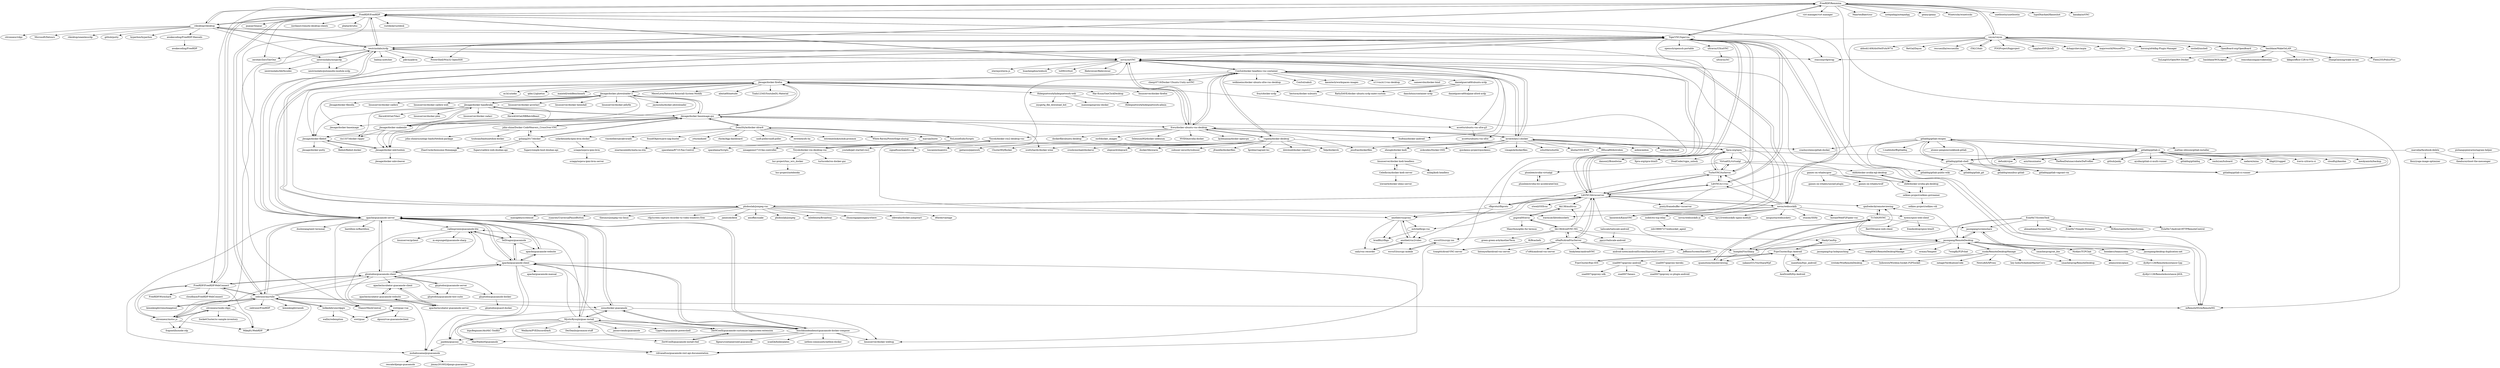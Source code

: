 digraph G {
"FreeRDP/Remmina" -> "FreeRDP/FreeRDP"
"FreeRDP/Remmina" -> "rdesktop/rdesktop"
"FreeRDP/Remmina" -> "TigerVNC/tigervnc"
"FreeRDP/Remmina" -> "neutrinolabs/xrdp"
"FreeRDP/Remmina" -> "FreeRDP/FreeRDP-WebConnect"
"FreeRDP/Remmina" -> "virt-manager/virt-manager" ["e"=1]
"FreeRDP/Remmina" -> "mRemoteNG/mRemoteNG" ["e"=1]
"FreeRDP/Remmina" -> "MaartenBaert/ssr" ["e"=1]
"FreeRDP/Remmina" -> "notepadqq/notepadqq" ["e"=1]
"FreeRDP/Remmina" -> "geany/geany" ["e"=1]
"FreeRDP/Remmina" -> "Winetricks/winetricks" ["e"=1]
"FreeRDP/Remmina" -> "veyon/veyon"
"FreeRDP/Remmina" -> "unetbootin/unetbootin" ["e"=1]
"FreeRDP/Remmina" -> "lupoDharkael/flameshot" ["e"=1]
"FreeRDP/Remmina" -> "kanaka/noVNC" ["e"=1]
"dydtjr1128/RemoteAssistance-Cpp" -> "dydtjr1128/RemoteAssistance-JAVA"
"vadimpronin/guacamole-lite" -> "linuxserver/gclient"
"vadimpronin/guacamole-lite" -> "wwt/guac-vue"
"vadimpronin/guacamole-lite" -> "TelDragon/guacamole"
"vadimpronin/guacamole-lite" -> "m-expunged/guacamole-sharp"
"Hideipnetwork/hideipnetwork-web" -> "manooog/jsproxy-docker"
"Hideipnetwork/hideipnetwork-web" -> "Hideipnetwork/hideipnetwork-admin"
"Hideipnetwork/hideipnetwork-web" -> "zxyge/tg_file_download_bot" ["e"=1]
"FreeRDP/FreeRDP" -> "neutrinolabs/xrdp"
"FreeRDP/FreeRDP" -> "FreeRDP/Remmina"
"FreeRDP/FreeRDP" -> "stascorp/rdpwrap" ["e"=1]
"FreeRDP/FreeRDP" -> "rustdesk/rustdesk" ["e"=1]
"FreeRDP/FreeRDP" -> "TigerVNC/tigervnc"
"FreeRDP/FreeRDP" -> "mRemoteNG/mRemoteNG" ["e"=1]
"FreeRDP/FreeRDP" -> "rdesktop/rdesktop"
"FreeRDP/FreeRDP" -> "novnc/noVNC"
"FreeRDP/FreeRDP" -> "FreeRDP/FreeRDP-WebConnect"
"FreeRDP/FreeRDP" -> "quasar/Quasar" ["e"=1]
"FreeRDP/FreeRDP" -> "cedrozor/myrtille"
"FreeRDP/FreeRDP" -> "zerotier/ZeroTierOne" ["e"=1]
"FreeRDP/FreeRDP" -> "apache/guacamole-server"
"FreeRDP/FreeRDP" -> "iiordanov/remote-desktop-clients" ["e"=1]
"FreeRDP/FreeRDP" -> "pbatard/rufus" ["e"=1]
"apache/guacamole-server" -> "apache/guacamole-client"
"apache/guacamole-server" -> "apache/guacamole-website"
"apache/guacamole-server" -> "TelDragon/guacamole"
"apache/guacamole-server" -> "MysticRyuujin/guac-install"
"apache/guacamole-server" -> "glyptodon/guacamole-client"
"apache/guacamole-server" -> "cedrozor/myrtille"
"apache/guacamole-server" -> "oznu/docker-guacamole"
"apache/guacamole-server" -> "boschkundendienst/guacamole-docker-compose"
"apache/guacamole-server" -> "novnc/noVNC"
"apache/guacamole-server" -> "neutrinolabs/xrdp"
"apache/guacamole-server" -> "vadimpronin/guacamole-lite"
"apache/guacamole-server" -> "mohabusama/pyguacamole"
"apache/guacamole-server" -> "dushixiang/next-terminal" ["e"=1]
"apache/guacamole-server" -> "Ylianst/MeshCentral" ["e"=1]
"apache/guacamole-server" -> "bastillion-io/Bastillion" ["e"=1]
"apache/incubator-guacamole-website" -> "apache/incubator-guacamole-client"
"apache/incubator-guacamole-website" -> "apache/incubator-guacamole-server"
"cedrozor/myrtille" -> "FreeRDP/FreeRDP-WebConnect"
"cedrozor/myrtille" -> "citronneur/mstsc.js"
"cedrozor/myrtille" -> "apache/guacamole-server"
"cedrozor/myrtille" -> "kimmknight/remoteapptool" ["e"=1]
"cedrozor/myrtille" -> "bolkedebruin/rdpgw"
"cedrozor/myrtille" -> "apache/guacamole-client"
"cedrozor/myrtille" -> "glyptodon/guacamole-client"
"cedrozor/myrtille" -> "cedrozor/FreeRDP"
"cedrozor/myrtille" -> "citronneur/node-rdpjs"
"cedrozor/myrtille" -> "FreeRDP/FreeRDP"
"cedrozor/myrtille" -> "kimmknight/raweb" ["e"=1]
"cedrozor/myrtille" -> "Ylianst/MeshCentral" ["e"=1]
"cedrozor/myrtille" -> "Mikej81/WebRDP"
"cedrozor/myrtille" -> "oznu/docker-guacamole"
"cedrozor/myrtille" -> "mRemoteNG/mRemoteNG" ["e"=1]
"citronneur/mstsc.js" -> "citronneur/node-rdpjs"
"citronneur/mstsc.js" -> "cedrozor/myrtille"
"citronneur/mstsc.js" -> "Mikej81/WebRDP"
"citronneur/mstsc.js" -> "frapontillo/node-rdp"
"citronneur/mstsc.js" -> "FreeRDP/FreeRDP-WebConnect"
"jlesage/docker-jdownloader-2" -> "jlesage/docker-filebot"
"jlesage/docker-jdownloader-2" -> "jaymoulin/docker-jdownloader"
"jlesage/docker-jdownloader-2" -> "jlesage/docker-handbrake"
"jlesage/docker-jdownloader-2" -> "jlesage/docker-baseimage-gui"
"jlesage/docker-jdownloader-2" -> "jlesage/docker-mkvtoolnix"
"jlesage/docker-jdownloader-2" -> "jlesage/docker-filezilla"
"jlesage/docker-jdownloader-2" -> "jlesage/docker-firefox"
"jlesage/docker-jdownloader-2" -> "linuxserver/docker-calibre" ["e"=1]
"jlesage/docker-jdownloader-2" -> "linuxserver/docker-calibre-web" ["e"=1]
"jlesage/docker-jdownloader-2" -> "jlesage/docker-makemkv"
"jlesage/docker-jdownloader-2" -> "linuxserver/docker-prowlarr" ["e"=1]
"jlesage/docker-jdownloader-2" -> "linuxserver/docker-heimdall" ["e"=1]
"jlesage/docker-jdownloader-2" -> "linuxserver/docker-jellyfin" ["e"=1]
"gitlabhq/gitlab-ci" -> "gitlabhq/gitlab-ci-runner"
"gitlabhq/gitlab-ci" -> "gitlabhq/gitlab-shell"
"gitlabhq/gitlab-ci" -> "gitlabhq/gitlabhq" ["e"=1]
"gitlabhq/gitlab-ci" -> "gitlabhq/gitlab-recipes"
"gitlabhq/gitlab-ci" -> "rauhryan/huboard" ["e"=1]
"gitlabhq/gitlab-ci" -> "nadarei/mina" ["e"=1]
"gitlabhq/gitlab-ci" -> "libgit2/rugged" ["e"=1]
"gitlabhq/gitlab-ci" -> "travis-ci/travis-ci" ["e"=1]
"gitlabhq/gitlab-ci" -> "cloudfuji/kandan" ["e"=1]
"gitlabhq/gitlab-ci" -> "meskyanichi/backup" ["e"=1]
"gitlabhq/gitlab-ci" -> "defunkt/cijoe" ["e"=1]
"gitlabhq/gitlab-ci" -> "aziz/tmuxinator" ["e"=1]
"gitlabhq/gitlab-ci" -> "github/janky" ["e"=1]
"gitlabhq/gitlab-ci" -> "gitlabhq/gitlab-vagrant-vm"
"gitlabhq/gitlab-ci" -> "ayufan/gitlab-ci-multi-runner"
"ConSol/docker-headless-vnc-container" -> "fcwu/docker-ubuntu-vnc-desktop"
"ConSol/docker-headless-vnc-container" -> "novnc/noVNC"
"ConSol/docker-headless-vnc-container" -> "rogaha/docker-desktop"
"ConSol/docker-headless-vnc-container" -> "mviereck/x11docker"
"ConSol/docker-headless-vnc-container" -> "chenjr0719/Docker-Ubuntu-Unity-noVNC"
"ConSol/docker-headless-vnc-container" -> "accetto/ubuntu-vnc-xfce-g3"
"ConSol/docker-headless-vnc-container" -> "accetto/ubuntu-vnc-xfce"
"ConSol/docker-headless-vnc-container" -> "danielguerra69/ubuntu-xrdp"
"ConSol/docker-headless-vnc-container" -> "jlesage/docker-firefox"
"ConSol/docker-headless-vnc-container" -> "welkineins/docker-ubuntu-xfce-vnc-desktop"
"ConSol/docker-headless-vnc-container" -> "ConSol/sakuli"
"ConSol/docker-headless-vnc-container" -> "kasmtech/workspaces-images" ["e"=1]
"ConSol/docker-headless-vnc-container" -> "x11vnc/x11vnc-desktop"
"ConSol/docker-headless-vnc-container" -> "sameersbn/docker-bind" ["e"=1]
"ConSol/docker-headless-vnc-container" -> "amitbet/vncproxy"
"Xpra-org/xpra" -> "Xpra-org/xpra-html5"
"Xpra-org/xpra" -> "VirtualGL/virtualgl"
"Xpra-org/xpra" -> "TurboVNC/turbovnc"
"Xpra-org/xpra" -> "mviereck/x11docker"
"Xpra-org/xpra" -> "TheRealDalunacrobate/DaProfiler"
"Xpra-org/xpra" -> "kasmtech/KasmVNC" ["e"=1]
"Xpra-org/xpra" -> "DualCoder/vgpu_unlock" ["e"=1]
"Xpra-org/xpra" -> "danoon2/Boxedwine" ["e"=1]
"EslaMx7/ScreenTask" -> "ahmadomar/ScreenTask"
"EslaMx7/ScreenTask" -> "EslaMx7/Simple-Streamer"
"EslaMx7/ScreenTask" -> "jasonpang/screenshare"
"EslaMx7/ScreenTask" -> "MrKonstantinSh/OpenScreen"
"EslaMx7/ScreenTask" -> "jasonpang/RemoteDesktop"
"EslaMx7/ScreenTask" -> "quamotion/remoteviewing"
"EslaMx7/ScreenTask" -> "EslaMx7/Android-HTTPRemoteControl"
"mviereck/x11docker" -> "fcwu/docker-ubuntu-vnc-desktop"
"mviereck/x11docker" -> "jessfraz/dockerfiles" ["e"=1]
"mviereck/x11docker" -> "novnc/noVNC"
"mviereck/x11docker" -> "ConSol/docker-headless-vnc-container"
"mviereck/x11docker" -> "Xpra-org/xpra"
"mviereck/x11docker" -> "kholia/OSX-KVM" ["e"=1]
"mviereck/x11docker" -> "89luca89/distrobox" ["e"=1]
"mviereck/x11docker" -> "scottyhardy/docker-wine" ["e"=1]
"mviereck/x11docker" -> "anbox/anbox" ["e"=1]
"mviereck/x11docker" -> "netblue30/firejail" ["e"=1]
"mviereck/x11docker" -> "ehough/docker-kodi"
"mviereck/x11docker" -> "sickcodes/Docker-OSX" ["e"=1]
"mviereck/x11docker" -> "quickemu-project/quickemu" ["e"=1]
"mviereck/x11docker" -> "vimagick/dockerfiles" ["e"=1]
"mviereck/x11docker" -> "sshuttle/sshuttle" ["e"=1]
"veyon/veyon" -> "iTALC/italc"
"veyon/veyon" -> "FOGProject/fogproject" ["e"=1]
"veyon/veyon" -> "Ylianst/MeshCentral" ["e"=1]
"veyon/veyon" -> "LapplandSP/QtAdb" ["e"=1]
"veyon/veyon" -> "dchapyshev/aspia" ["e"=1]
"veyon/veyon" -> "majorworld/MousePlus" ["e"=1]
"veyon/veyon" -> "horsicq/x64dbg-Plugin-Manager" ["e"=1]
"veyon/veyon" -> "nxshell/nxshell" ["e"=1]
"veyon/veyon" -> "OpenBoard-org/OpenBoard" ["e"=1]
"veyon/veyon" -> "LibVNC/libvncserver"
"veyon/veyon" -> "basildane/WakeOnLAN"
"veyon/veyon" -> "abbodi1406/dotNetFx4xW7A" ["e"=1]
"veyon/veyon" -> "RetGal/Dayon"
"veyon/veyon" -> "rescuezilla/rescuezilla" ["e"=1]
"veyon/veyon" -> "FreeRDP/Remmina"
"neutrinolabs/xrdp" -> "neutrinolabs/xorgxrdp"
"neutrinolabs/xrdp" -> "FreeRDP/FreeRDP"
"neutrinolabs/xrdp" -> "TigerVNC/tigervnc"
"neutrinolabs/xrdp" -> "rdesktop/rdesktop"
"neutrinolabs/xrdp" -> "mRemoteNG/mRemoteNG" ["e"=1]
"neutrinolabs/xrdp" -> "stascorp/rdpwrap" ["e"=1]
"neutrinolabs/xrdp" -> "FreeRDP/Remmina"
"neutrinolabs/xrdp" -> "novnc/noVNC"
"neutrinolabs/xrdp" -> "apache/guacamole-server"
"neutrinolabs/xrdp" -> "kimmknight/remoteapptool" ["e"=1]
"neutrinolabs/xrdp" -> "PowerShell/Win32-OpenSSH" ["e"=1]
"neutrinolabs/xrdp" -> "zerotier/ZeroTierOne" ["e"=1]
"neutrinolabs/xrdp" -> "neutrinolabs/pulseaudio-module-xrdp"
"neutrinolabs/xrdp" -> "pikvm/pikvm" ["e"=1]
"neutrinolabs/xrdp" -> "balena-io/etcher" ["e"=1]
"basildane/WakeOnLAN" -> "basildane/WOLAgent"
"basildane/WakeOnLAN" -> "remcohaszing/pywakeonlan"
"basildane/WakeOnLAN" -> "kkkgo/office-C2R-to-VOL" ["e"=1]
"basildane/WakeOnLAN" -> "ZhangGaoxing/wake-on-lan"
"basildane/WakeOnLAN" -> "veyon/veyon"
"basildane/WakeOnLAN" -> "Fleex255/PolicyPlus" ["e"=1]
"basildane/WakeOnLAN" -> "SuLingGG/OpenWrt-Docker" ["e"=1]
"basildane/WakeOnLAN" -> "stascorp/rdpwrap" ["e"=1]
"gujjwal00/avnc" -> "bk138/multivnc"
"gujjwal00/avnc" -> "bk138/droidVNC-NG"
"gujjwal00/avnc" -> "Maxython/glibc-for-termux"
"gitlabhq/gitlab-recipes" -> "gitlabhq/gitlab-shell"
"gitlabhq/gitlab-recipes" -> "mattias-ohlsson/gitlab-installer"
"gitlabhq/gitlab-recipes" -> "gitlabhq/gitlab-ci"
"gitlabhq/gitlab-recipes" -> "gitlabhq/gitlab-vagrant-vm"
"gitlabhq/gitlab-recipes" -> "gitlabhq/gitlab-public-wiki"
"gitlabhq/gitlab-recipes" -> "gitlabhq/gitlab-ci-runner"
"gitlabhq/gitlab-recipes" -> "crashsystems/gitlab-docker"
"gitlabhq/gitlab-recipes" -> "t-zuehlsdorff/gitlabhq"
"gitlabhq/gitlab-recipes" -> "gitlabhq/gitlab_git"
"gitlabhq/gitlab-recipes" -> "atomic-penguin/cookbook-gitlab"
"gshang2017/docker" -> "fugary/calibre-web-douban-api" ["e"=1]
"gshang2017/docker" -> "jlesage/docker-baseimage-gui"
"gshang2017/docker" -> "john-shine/Docker-CodeWeavers_CrossOver-VNC"
"gshang2017/docker" -> "fugary/simple-boot-douban-api" ["e"=1]
"gshang2017/docker" -> "ZhaoUncle/Awesome-Homepage" ["e"=1]
"phoboslab/jsmpeg-vnc" -> "phoboslab/jsmpeg" ["e"=1]
"phoboslab/jsmpeg-vnc" -> "LibVNC/libvncserver"
"phoboslab/jsmpeg-vnc" -> "TigerVNC/tigervnc"
"phoboslab/jsmpeg-vnc" -> "mbebenita/Broadway" ["e"=1]
"phoboslab/jsmpeg-vnc" -> "novnc/noVNC"
"phoboslab/jsmpeg-vnc" -> "chunying/gaminganywhere" ["e"=1]
"phoboslab/jsmpeg-vnc" -> "odewahn/docker-jumpstart" ["e"=1]
"phoboslab/jsmpeg-vnc" -> "dthree/vantage" ["e"=1]
"phoboslab/jsmpeg-vnc" -> "maxogden/screencat" ["e"=1]
"phoboslab/jsmpeg-vnc" -> "ryanries/UniversalPauseButton" ["e"=1]
"phoboslab/jsmpeg-vnc" -> "warmcat/libwebsockets" ["e"=1]
"phoboslab/jsmpeg-vnc" -> "thesauri/jsmpeg-vnc-linux"
"phoboslab/jsmpeg-vnc" -> "rdp/screen-capture-recorder-to-video-windows-free" ["e"=1]
"phoboslab/jsmpeg-vnc" -> "jamesob/desk" ["e"=1]
"phoboslab/jsmpeg-vnc" -> "amoffat/snake" ["e"=1]
"FrpcCluster/frpc-IOS" -> "FrpcCluster/frpc-Android"
"glyptodon/guacamole-client" -> "glyptodon/guacamole-server"
"glyptodon/guacamole-client" -> "glyptodon/guacamole-test-suite"
"glyptodon/guacamole-client" -> "apache/guacamole-client"
"glyptodon/guacamole-client" -> "apache/guacamole-server"
"glyptodon/guacamole-client" -> "vadimpronin/guacamole-lite"
"glyptodon/guacamole-client" -> "mohabusama/pyguacamole"
"glyptodon/guacamole-client" -> "glyptodon/guacamole-docker"
"glyptodon/guacamole-client" -> "apache/incubator-guacamole-client"
"glyptodon/guacamole-client" -> "FreeRDP/FreeRDP-WebConnect"
"glyptodon/guacamole-client" -> "citronneur/mstsc.js"
"MysticRyuujin/guac-install" -> "Zer0CoolX/guacamole-install-rhel"
"MysticRyuujin/guac-install" -> "oznu/docker-guacamole"
"MysticRyuujin/guac-install" -> "boschkundendienst/guacamole-docker-compose"
"MysticRyuujin/guac-install" -> "apache/guacamole-server"
"MysticRyuujin/guac-install" -> "jasonvriends/guacamole"
"MysticRyuujin/guac-install" -> "Zer0CoolX/guacamole-customize-loginscreen-extension"
"MysticRyuujin/guac-install" -> "apache/guacamole-client"
"MysticRyuujin/guac-install" -> "UpperM/guacamole-powershell"
"MysticRyuujin/guac-install" -> "paidem/guacozy"
"MysticRyuujin/guac-install" -> "htpcBeginner/AtoMiC-ToolKit" ["e"=1]
"MysticRyuujin/guac-install" -> "MaxWaldorf/guacamole"
"MysticRyuujin/guac-install" -> "ridvanaltun/guacamole-rest-api-documentation"
"MysticRyuujin/guac-install" -> "vadimpronin/guacamole-lite"
"MysticRyuujin/guac-install" -> "Weilbyte/PVEDiscordDark" ["e"=1]
"MysticRyuujin/guac-install" -> "DerDanilo/proxmox-stuff" ["e"=1]
"xunki/RemoteDesktopManage" -> "wwlsky/WinRemoteDesktop"
"xunki/RemoteDesktopManage" -> "bobowire/Wireboy.Socket.P2PSocket" ["e"=1]
"xunki/RemoteDesktopManage" -> "jasonpang/RemoteDesktop"
"xunki/RemoteDesktopManage" -> "eatage/VerificationCode" ["e"=1]
"xunki/RemoteDesktopManage" -> "NewLifeX/XProxy" ["e"=1]
"xunki/RemoteDesktopManage" -> "hey-hoho/ScheduleMasterCore" ["e"=1]
"rdesktop/rdesktop" -> "FreeRDP/Remmina"
"rdesktop/rdesktop" -> "FreeRDP/FreeRDP"
"rdesktop/rdesktop" -> "neutrinolabs/xrdp"
"rdesktop/rdesktop" -> "citronneur/rdpy" ["e"=1]
"rdesktop/rdesktop" -> "TigerVNC/tigervnc"
"rdesktop/rdesktop" -> "neutrinolabs/xorgxrdp"
"rdesktop/rdesktop" -> "LibVNC/libvncserver"
"rdesktop/rdesktop" -> "Microsoft/Detours" ["e"=1]
"rdesktop/rdesktop" -> "rdesktop/seamlessrdp"
"rdesktop/rdesktop" -> "github/putty" ["e"=1]
"rdesktop/rdesktop" -> "hyperbox/hyperbox" ["e"=1]
"rdesktop/rdesktop" -> "awakecoding/FreeRDP-Manuals"
"paidem/guacozy" -> "mohabusama/pyguacamole"
"paidem/guacozy" -> "ridvanaltun/guacamole-rest-api-documentation"
"wwt/guac" -> "wwt/guac-vue"
"wwt/guac-vue" -> "wwt/guac"
"wwt/guac-vue" -> "dgunzi/vue-guacamoleclient"
"fcwu/docker-ubuntu-vnc-desktop" -> "ConSol/docker-headless-vnc-container"
"fcwu/docker-ubuntu-vnc-desktop" -> "novnc/noVNC"
"fcwu/docker-ubuntu-vnc-desktop" -> "mviereck/x11docker"
"fcwu/docker-ubuntu-vnc-desktop" -> "rogaha/docker-desktop"
"fcwu/docker-ubuntu-vnc-desktop" -> "budtmo/docker-android" ["e"=1]
"fcwu/docker-ubuntu-vnc-desktop" -> "jlesage/docker-firefox"
"fcwu/docker-ubuntu-vnc-desktop" -> "jlesage/docker-baseimage-gui"
"fcwu/docker-ubuntu-vnc-desktop" -> "jessfraz/dockerfiles" ["e"=1]
"fcwu/docker-ubuntu-vnc-desktop" -> "dockerfile/ubuntu-desktop"
"fcwu/docker-ubuntu-vnc-desktop" -> "kasmtech/KasmVNC" ["e"=1]
"fcwu/docker-ubuntu-vnc-desktop" -> "Tiryoh/docker-ros2-desktop-vnc"
"fcwu/docker-ubuntu-vnc-desktop" -> "osrf/docker_images" ["e"=1]
"fcwu/docker-ubuntu-vnc-desktop" -> "SeleniumHQ/docker-selenium" ["e"=1]
"fcwu/docker-ubuntu-vnc-desktop" -> "NVIDIA/nvidia-docker" ["e"=1]
"fcwu/docker-ubuntu-vnc-desktop" -> "kylemanna/docker-openvpn" ["e"=1]
"LibVNC/libvncserver" -> "oNaiPs/droidVncServer"
"LibVNC/libvncserver" -> "rfbproto/rfbproto"
"LibVNC/libvncserver" -> "LibVNC/x11vnc"
"LibVNC/libvncserver" -> "TigerVNC/tigervnc"
"LibVNC/libvncserver" -> "TurboVNC/turbovnc"
"LibVNC/libvncserver" -> "bk138/multivnc"
"LibVNC/libvncserver" -> "mitchellh/go-vnc"
"LibVNC/libvncserver" -> "phoboslab/jsmpeg-vnc"
"LibVNC/libvncserver" -> "stweil/OSXvnc"
"LibVNC/libvncserver" -> "ponty/framebuffer-vncserver"
"LibVNC/libvncserver" -> "novnc/noVNC"
"LibVNC/libvncserver" -> "humphd/VncSharp"
"LibVNC/libvncserver" -> "amitbet/vncproxy"
"LibVNC/libvncserver" -> "novnc/websockify"
"LibVNC/libvncserver" -> "qmfrederik/remoteviewing"
"TigerVNC/tigervnc" -> "novnc/noVNC"
"TigerVNC/tigervnc" -> "neutrinolabs/xrdp"
"TigerVNC/tigervnc" -> "LibVNC/libvncserver"
"TigerVNC/tigervnc" -> "TurboVNC/turbovnc"
"TigerVNC/tigervnc" -> "LibVNC/x11vnc"
"TigerVNC/tigervnc" -> "FreeRDP/FreeRDP"
"TigerVNC/tigervnc" -> "ultravnc/UltraVNC"
"TigerVNC/tigervnc" -> "FreeRDP/Remmina"
"TigerVNC/tigervnc" -> "phoboslab/jsmpeg-vnc"
"TigerVNC/tigervnc" -> "apache/guacamole-server"
"TigerVNC/tigervnc" -> "novnc/websockify"
"TigerVNC/tigervnc" -> "mRemoteNG/mRemoteNG" ["e"=1]
"TigerVNC/tigervnc" -> "PowerShell/Win32-OpenSSH" ["e"=1]
"TigerVNC/tigervnc" -> "openssh/openssh-portable" ["e"=1]
"TigerVNC/tigervnc" -> "rfbproto/rfbproto"
"novnc/noVNC" -> "novnc/websockify"
"novnc/noVNC" -> "TigerVNC/tigervnc"
"novnc/noVNC" -> "fcwu/docker-ubuntu-vnc-desktop"
"novnc/noVNC" -> "ConSol/docker-headless-vnc-container"
"novnc/noVNC" -> "xtermjs/xterm.js" ["e"=1]
"novnc/noVNC" -> "huashengdun/webssh" ["e"=1]
"novnc/noVNC" -> "LibVNC/libvncserver"
"novnc/noVNC" -> "mviereck/x11docker"
"novnc/noVNC" -> "FreeRDP/FreeRDP"
"novnc/noVNC" -> "tsl0922/ttyd" ["e"=1]
"novnc/noVNC" -> "filebrowser/filebrowser" ["e"=1]
"novnc/noVNC" -> "budtmo/docker-android" ["e"=1]
"novnc/noVNC" -> "kasmtech/KasmVNC" ["e"=1]
"novnc/noVNC" -> "apache/guacamole-server"
"novnc/noVNC" -> "neutrinolabs/xrdp"
"oNaiPs/droidVncServer" -> "LibVNC/libvncserver"
"oNaiPs/droidVncServer" -> "bk138/droidVNC-NG"
"oNaiPs/droidVncServer" -> "lintonye/fastdroid-vnc-server"
"oNaiPs/droidVncServer" -> "z7z8th/android-vnc-server"
"oNaiPs/droidVncServer" -> "binkybear/androidVNC"
"oNaiPs/droidVncServer" -> "android-notes/androidScreenShareAndControl" ["e"=1]
"oNaiPs/droidVncServer" -> "trangttt/droid-VNC-server"
"oNaiPs/droidVncServer" -> "Jeffiano/ScreenShareRTC" ["e"=1]
"glyptodon/guacamole-server" -> "glyptodon/guacamole-client"
"glyptodon/guacamole-server" -> "glyptodon/guacamole-test-suite"
"glyptodon/guacamole-server" -> "glyptodon/guacamole-docker"
"mainfunx/frpc_android" -> "FrpcCluster/frpc-Android"
"mainfunx/frpc_android" -> "AceDroidX/frp-Android"
"jlesage/docker-handbrake" -> "jlesage/docker-makemkv"
"jlesage/docker-handbrake" -> "jlesage/docker-filebot"
"jlesage/docker-handbrake" -> "jlesage/docker-jdownloader-2"
"jlesage/docker-handbrake" -> "jlesage/docker-mkvtoolnix"
"jlesage/docker-handbrake" -> "HaveAGitGat/Tdarr" ["e"=1]
"jlesage/docker-handbrake" -> "linuxserver/docker-plex" ["e"=1]
"jlesage/docker-handbrake" -> "jlesage/docker-baseimage-gui"
"jlesage/docker-handbrake" -> "rix1337/docker-ripper"
"jlesage/docker-handbrake" -> "linuxserver/docker-radarr" ["e"=1]
"jlesage/docker-handbrake" -> "HaveAGitGat/HBBatchBeast" ["e"=1]
"novnc/websockify" -> "novnc/noVNC"
"novnc/websockify" -> "novnc/websockify-js"
"novnc/websockify" -> "LibVNC/libvncserver"
"novnc/websockify" -> "tg123/websockify-nginx-module"
"novnc/websockify" -> "TigerVNC/tigervnc"
"novnc/websockify" -> "LibVNC/x11vnc"
"novnc/websockify" -> "apache/guacamole-server"
"novnc/websockify" -> "TurboVNC/turbovnc"
"novnc/websockify" -> "aaugustin/websockets" ["e"=1]
"novnc/websockify" -> "isobit/ws-tcp-relay"
"novnc/websockify" -> "stuicey/SSHy" ["e"=1]
"novnc/websockify" -> "eyeos/spice-web-client"
"novnc/websockify" -> "warmcat/libwebsockets" ["e"=1]
"novnc/websockify" -> "InstantWebP2P/peer-vnc" ["e"=1]
"novnc/websockify" -> "kasmtech/KasmVNC" ["e"=1]
"TurboVNC/turbovnc" -> "VirtualGL/virtualgl"
"TurboVNC/turbovnc" -> "TigerVNC/tigervnc"
"TurboVNC/turbovnc" -> "LibVNC/libvncserver"
"TurboVNC/turbovnc" -> "rfbproto/rfbproto"
"TurboVNC/turbovnc" -> "LibVNC/x11vnc"
"TurboVNC/turbovnc" -> "Xpra-org/xpra"
"VirtualGL/virtualgl" -> "TurboVNC/turbovnc"
"VirtualGL/virtualgl" -> "ehfd/docker-nvidia-egl-desktop"
"VirtualGL/virtualgl" -> "plumbee/nvidia-virtualgl"
"VirtualGL/virtualgl" -> "ehfd/docker-nvidia-glx-desktop"
"apache/guacamole-client" -> "apache/guacamole-server"
"apache/guacamole-client" -> "apache/guacamole-website"
"apache/guacamole-client" -> "vadimpronin/guacamole-lite"
"apache/guacamole-client" -> "TelDragon/guacamole"
"apache/guacamole-client" -> "glyptodon/guacamole-client"
"apache/guacamole-client" -> "paidem/guacozy"
"apache/guacamole-client" -> "mohabusama/pyguacamole"
"apache/guacamole-client" -> "ridvanaltun/guacamole-rest-api-documentation"
"apache/guacamole-client" -> "Zer0CoolX/guacamole-customize-loginscreen-extension"
"apache/guacamole-client" -> "apache/guacamole-manual"
"apache/guacamole-client" -> "boschkundendienst/guacamole-docker-compose"
"neutrinolabs/xorgxrdp" -> "neutrinolabs/xrdp"
"neutrinolabs/xorgxrdp" -> "neutrinolabs/librfxcodec"
"neutrinolabs/xorgxrdp" -> "neutrinolabs/pulseaudio-module-xrdp"
"smasherprog/rat_lite" -> "smasherprog/RemoteDesktop"
"pishangujeniya/instagram-helper" -> "theahura/shoot-the-messenger"
"marcelja/facebook-delete" -> "theahura/shoot-the-messenger"
"marcelja/facebook-delete" -> "TheRealDalunacrobate/DaProfiler"
"marcelja/facebook-delete" -> "flozz/yoga-image-optimizer"
"mitchellh/go-vnc" -> "bradfitz/rfbgo"
"mitchellh/go-vnc" -> "amitbet/vnc2video"
"humphd/VncSharp" -> "T1T4N/NVNC"
"humphd/VncSharp" -> "qmfrederik/remoteviewing"
"humphd/VncSharp" -> "quamotion/remoteviewing"
"humphd/VncSharp" -> "jasonpang/RemoteDesktop"
"humphd/VncSharp" -> "nakano531/VncSharpWpf"
"jasonpang/RemoteDesktop" -> "jasonpang/screenshare"
"jasonpang/RemoteDesktop" -> "boonkerz/teamscreen"
"jasonpang/RemoteDesktop" -> "humphd/VncSharp"
"jasonpang/RemoteDesktop" -> "T1T4N/NVNC"
"jasonpang/RemoteDesktop" -> "jasonpang/desktop-duplication-net"
"jasonpang/RemoteDesktop" -> "jasonpang/tcp-holepunching"
"jasonpang/RemoteDesktop" -> "qmfrederik/remoteviewing"
"jasonpang/RemoteDesktop" -> "smasherprog/RemoteDesktop"
"jasonpang/RemoteDesktop" -> "wang9563/RemoteDesktopManage"
"jasonpang/RemoteDesktop" -> "smasherprog/rat_lite"
"jasonpang/RemoteDesktop" -> "xunki/RemoteDesktopManage"
"jasonpang/RemoteDesktop" -> "ermau/Tempest"
"jasonpang/RemoteDesktop" -> "7wingfly/P2Pchat"
"jasonpang/RemoteDesktop" -> "Nirklav/TCPChat"
"jasonpang/screenshare" -> "jasonpang/RemoteDesktop"
"jasonpang/screenshare" -> "jasonpang/desktop-duplication-net"
"qmfrederik/remoteviewing" -> "T1T4N/NVNC"
"danielguerra69/ubuntu-xrdp" -> "RattyDAVE/docker-ubuntu-xrdp-mate-custom"
"danielguerra69/ubuntu-xrdp" -> "danchitnis/container-xrdp"
"danielguerra69/ubuntu-xrdp" -> "danielguerra69/alpine-xfce4-xrdp"
"danielguerra69/ubuntu-xrdp" -> "frxyt/docker-xrdp"
"danielguerra69/ubuntu-xrdp" -> "hectorm/docker-xubuntu"
"rogaha/docker-desktop" -> "fcwu/docker-ubuntu-vnc-desktop"
"rogaha/docker-desktop" -> "ConSol/docker-headless-vnc-container"
"rogaha/docker-desktop" -> "jfrazelle/dockerfiles" ["e"=1]
"rogaha/docker-desktop" -> "fgrehm/vagrant-lxc" ["e"=1]
"rogaha/docker-desktop" -> "dotcloud/docker-registry" ["e"=1]
"rogaha/docker-desktop" -> "Yelp/dockersh" ["e"=1]
"rogaha/docker-desktop" -> "signalfuse/maestro-ng" ["e"=1]
"rogaha/docker-desktop" -> "toscanini/maestro" ["e"=1]
"rogaha/docker-desktop" -> "jpetazzo/pipework" ["e"=1]
"rogaha/docker-desktop" -> "ClusterHQ/flocker" ["e"=1]
"rogaha/docker-desktop" -> "crosbymichael/dockerui" ["e"=1]
"rogaha/docker-desktop" -> "shipyard/shipyard" ["e"=1]
"rogaha/docker-desktop" -> "docker/libswarm" ["e"=1]
"rogaha/docker-desktop" -> "subuser-security/subuser" ["e"=1]
"rogaha/docker-desktop" -> "crashsystems/gitlab-docker"
"ultravnc/UltraVNC" -> "ultravnc/SC"
"accetto/ubuntu-vnc-xfce-g3" -> "accetto/ubuntu-vnc-xfce"
"jlesage/docker-firefox" -> "jlesage/docker-baseimage-gui"
"jlesage/docker-firefox" -> "jlesage/docker-jdownloader-2"
"jlesage/docker-firefox" -> "Har-Kuun/OneClickDesktop" ["e"=1]
"jlesage/docker-firefox" -> "linuxserver/docker-firefox"
"jlesage/docker-firefox" -> "linuxserver/docker-webtop" ["e"=1]
"jlesage/docker-firefox" -> "m1k1o/neko" ["e"=1]
"jlesage/docker-firefox" -> "fcwu/docker-ubuntu-vnc-desktop"
"jlesage/docker-firefox" -> "jlesage/docker-filebot"
"jlesage/docker-firefox" -> "qdm12/gluetun" ["e"=1]
"jlesage/docker-firefox" -> "maintell/webBenchmark" ["e"=1]
"jlesage/docker-firefox" -> "Hideipnetwork/hideipnetwork-web"
"jlesage/docker-firefox" -> "jlesage/docker-baseimage"
"jlesage/docker-firefox" -> "MeowLove/Network-Reinstall-System-Modify" ["e"=1]
"jlesage/docker-firefox" -> "alexta69/metube" ["e"=1]
"jlesage/docker-firefox" -> "Tzahi12345/YoutubeDL-Material" ["e"=1]
"DomiStyle/docker-idrac6" -> "NoLooseEnds/Scripts"
"DomiStyle/docker-idrac6" -> "White-Raven/PowerEdge-shutup"
"DomiStyle/docker-idrac6" -> "vincentbernat/akvorado" ["e"=1]
"DomiStyle/docker-idrac6" -> "jlesage/docker-baseimage-gui"
"DomiStyle/docker-idrac6" -> "foundObjects/pve-nag-buster" ["e"=1]
"DomiStyle/docker-idrac6" -> "solarkennedy/ipmi-kvm-docker"
"DomiStyle/docker-idrac6" -> "marcan/lsirec"
"DomiStyle/docker-idrac6" -> "ytti/oxidized" ["e"=1]
"DomiStyle/docker-idrac6" -> "rhicks/bgp-dashboard" ["e"=1]
"DomiStyle/docker-idrac6" -> "unifi-poller/unifi-poller" ["e"=1]
"DomiStyle/docker-idrac6" -> "ewwhite/zfs-ha" ["e"=1]
"DomiStyle/docker-idrac6" -> "extremeshok/xshok-proxmox" ["e"=1]
"HaidyCao/frp" -> "FrpcCluster/frpc-Android"
"bk138/multivnc" -> "gujjwal00/avnc"
"john-shine/Docker-CodeWeavers_CrossOver-VNC" -> "john-shine/synology-baiduNetdisk-package" ["e"=1]
"john-shine/Docker-CodeWeavers_CrossOver-VNC" -> "gshang2017/docker"
"john-shine/Docker-CodeWeavers_CrossOver-VNC" -> "tzuhsiao/baidunetdisk-docker"
"john-shine/Docker-CodeWeavers_CrossOver-VNC" -> "jlesage/docker-baseimage-gui"
"sciapp/nojava-ipmi-kvm" -> "sciapp/nojava-ipmi-kvm-server"
"ehough/docker-kodi" -> "linuxserver/docker-kodi-headless"
"LibVNC/x11vnc" -> "LibVNC/libvncserver"
"LibVNC/x11vnc" -> "TigerVNC/tigervnc"
"LibVNC/x11vnc" -> "ponty/framebuffer-vncserver"
"LibVNC/x11vnc" -> "TurboVNC/turbovnc"
"TelDragon/guacamole" -> "apache/guacamole-website"
"TelDragon/guacamole" -> "vadimpronin/guacamole-lite"
"TelDragon/guacamole" -> "apache/guacamole-client"
"hsr-project/tmc_wrs_docker" -> "hsr-project/notebooks"
"FrpcCluster/frpc-Android" -> "mainfunx/frpc_android"
"FrpcCluster/frpc-Android" -> "FrpcCluster/frpc-IOS"
"FrpcCluster/frpc-Android" -> "HaidyCao/frp"
"FrpcCluster/frpc-Android" -> "AceDroidX/frp-Android"
"FrpcCluster/frpc-Android" -> "snail007/goproxy-android"
"eyeos/spice-web-client" -> "freedesktop/spice-html5"
"eyeos/spice-web-client" -> "flexVDI/spice-web-client"
"bk138/droidVNC-NG" -> "oNaiPs/droidVncServer"
"bk138/droidVNC-NG" -> "gujjwal00/avnc"
"bk138/droidVNC-NG" -> "ppyyr/tailscale-android"
"bk138/droidVNC-NG" -> "bk138/multivnc"
"bk138/droidVNC-NG" -> "LibVNC/libvncserver"
"bk138/droidVNC-NG" -> "wsvn53/scrcpy-ios"
"bk138/droidVNC-NG" -> "green-green-avk/AnotherTerm"
"bk138/droidVNC-NG" -> "HaidyCao/frp"
"selkies-project/selkies-gstreamer" -> "ehfd/docker-nvidia-glx-desktop"
"selkies-project/selkies-gstreamer" -> "selkies-project/selkies-vdi" ["e"=1]
"jlesage/docker-makemkv" -> "jlesage/docker-handbrake"
"jlesage/docker-makemkv" -> "rix1337/docker-ripper"
"jlesage/docker-makemkv" -> "jlesage/docker-mkvtoolnix"
"jlesage/docker-makemkv" -> "jlesage/docker-filebot"
"wsvn53/scrcpy-ios" -> "wsvn53/scrcpy-mobile"
"wsvn53/scrcpy-mobile" -> "wsvn53/scrcpy-ios"
"jlesage/docker-baseimage-gui" -> "jlesage/docker-firefox"
"jlesage/docker-baseimage-gui" -> "gshang2017/docker"
"jlesage/docker-baseimage-gui" -> "jlesage/docker-jdownloader-2"
"jlesage/docker-baseimage-gui" -> "jlesage/docker-baseimage"
"jlesage/docker-baseimage-gui" -> "jlesage/docker-handbrake"
"jlesage/docker-baseimage-gui" -> "john-shine/Docker-CodeWeavers_CrossOver-VNC"
"jlesage/docker-baseimage-gui" -> "jlesage/docker-makemkv"
"jlesage/docker-baseimage-gui" -> "DomiStyle/docker-idrac6"
"jlesage/docker-baseimage-gui" -> "fcwu/docker-ubuntu-vnc-desktop"
"jlesage/docker-baseimage-gui" -> "jlesage/docker-filebot"
"jlesage/docker-baseimage-gui" -> "accetto/ubuntu-vnc-xfce-g3"
"jlesage/docker-baseimage-gui" -> "jlesage/docker-mkvtoolnix"
"jlesage/docker-baseimage-gui" -> "scottyhardy/docker-wine" ["e"=1]
"isobit/ws-tcp-relay" -> "zxb19890727/websocket_agent"
"tailscale/tailscale-android" -> "ppyyr/tailscale-android"
"boschkundendienst/guacamole-docker-compose" -> "oznu/docker-guacamole"
"boschkundendienst/guacamole-docker-compose" -> "MysticRyuujin/guac-install"
"boschkundendienst/guacamole-docker-compose" -> "MaxWaldorf/guacamole"
"boschkundendienst/guacamole-docker-compose" -> "8gears/containerized-guacamole"
"boschkundendienst/guacamole-docker-compose" -> "apache/guacamole-client"
"boschkundendienst/guacamole-docker-compose" -> "apache/guacamole-server"
"boschkundendienst/guacamole-docker-compose" -> "ridvanaltun/guacamole-rest-api-documentation"
"boschkundendienst/guacamole-docker-compose" -> "linuxserver/docker-webtop" ["e"=1]
"boschkundendienst/guacamole-docker-compose" -> "paidem/guacozy"
"boschkundendienst/guacamole-docker-compose" -> "xcad2k/boilerplates" ["e"=1]
"boschkundendienst/guacamole-docker-compose" -> "netbox-community/netbox-docker" ["e"=1]
"jasonpang/desktop-duplication-net" -> "jasonpang/screenshare"
"snail007/goproxy-android" -> "snail007/goproxy-sdk"
"snail007/goproxy-android" -> "snail007/lanass"
"snail007/goproxy-android" -> "snail007/goproxy-ss-plugin-android"
"citronneur/node-rdpjs" -> "citronneur/mstsc.js"
"citronneur/node-rdpjs" -> "Mikej81/WebRDP"
"citronneur/node-rdpjs" -> "frapontillo/node-rdp"
"citronneur/node-rdpjs" -> "SocketCluster/sc-sample-inventory" ["e"=1]
"gitlabhq/gitlab-shell" -> "gitlabhq/gitlab-ci"
"gitlabhq/gitlab-shell" -> "gitlabhq/gitlab_git"
"gitlabhq/gitlab-shell" -> "gitlabhq/gitlab-vagrant-vm"
"gitlabhq/gitlab-shell" -> "gitlabhq/omnibus-gitlab"
"gitlabhq/gitlab-shell" -> "gitlabhq/gitlab-recipes"
"gitlabhq/gitlab-shell" -> "gitlabhq/gitlab-public-wiki"
"gitlabhq/gitlab-shell" -> "gitlabhq/gitlab-ci-runner"
"rfbproto/rfbproto" -> "amitbet/vnc2video"
"rfbproto/rfbproto" -> "amitbet/vncproxy"
"rfbproto/rfbproto" -> "LibVNC/libvncserver"
"ehfd/docker-nvidia-glx-desktop" -> "ehfd/docker-nvidia-egl-desktop"
"ehfd/docker-nvidia-glx-desktop" -> "selkies-project/selkies-gstreamer"
"apache/incubator-guacamole-client" -> "apache/incubator-guacamole-server"
"apache/incubator-guacamole-client" -> "apache/incubator-guacamole-website"
"bolkedebruin/rdpgw" -> "wallix/redemption"
"bolkedebruin/rdpgw" -> "wwt/guac"
"bolkedebruin/rdpgw" -> "cedrozor/myrtille"
"FreeRDP/FreeRDP-WebConnect" -> "cedrozor/myrtille"
"FreeRDP/FreeRDP-WebConnect" -> "cloudbase/FreeRDP-WebConnect"
"FreeRDP/FreeRDP-WebConnect" -> "Mikej81/WebRDP"
"FreeRDP/FreeRDP-WebConnect" -> "citronneur/mstsc.js"
"FreeRDP/FreeRDP-WebConnect" -> "FreeRDP/FreeRDP"
"FreeRDP/FreeRDP-WebConnect" -> "glyptodon/guacamole-client"
"FreeRDP/FreeRDP-WebConnect" -> "FreeRDP/Wireshark"
"Nirklav/TCPChat" -> "adamsiwiec/glaze"
"apache/guacamole-website" -> "apache/guacamole-client"
"apache/guacamole-website" -> "apache/guacamole-server"
"amitbet/vnc2video" -> "saily/vnc-recorder"
"amitbet/vnc2video" -> "amitbet/vncproxy"
"NoLooseEnds/Scripts" -> "spacelama/Scripts"
"NoLooseEnds/Scripts" -> "nmaggioni/r710-fan-controller"
"NoLooseEnds/Scripts" -> "DomiStyle/docker-idrac6"
"NoLooseEnds/Scripts" -> "spacelama/R710-Fan-Control"
"gitlabhq/gitlab-ci-runner" -> "gitlabhq/gitlab-ci"
"Zer0CoolX/guacamole-install-rhel" -> "Zer0CoolX/guacamole-customize-loginscreen-extension"
"T1T4N/NVNC" -> "quamotion/remoteviewing"
"T1T4N/NVNC" -> "qmfrederik/remoteviewing"
"T1T4N/NVNC" -> "humphd/VncSharp"
"T1T4N/NVNC" -> "jasonpang/screenshare"
"T1T4N/NVNC" -> "jasonpang/RemoteDesktop"
"quamotion/remoteviewing" -> "T1T4N/NVNC"
"mohabusama/pyguacamole" -> "rescale/django-guacamole"
"mohabusama/pyguacamole" -> "jimmy201602/django-guacamole"
"awakecoding/FreeRDP-Manuals" -> "awakecoding/FreeRDP"
"apache/incubator-guacamole-server" -> "apache/incubator-guacamole-client"
"apache/incubator-guacamole-server" -> "apache/incubator-guacamole-website"
"jlesage/docker-filebot" -> "jlesage/docker-mkvtoolnix"
"jlesage/docker-filebot" -> "jlesage/docker-putty"
"jlesage/docker-filebot" -> "filebot/filebot-docker"
"marcan/lsirec" -> "exactassembly/meta-xa-stm"
"boonkerz/teamscreen" -> "dydtjr1128/RemoteAssistance-Cpp"
"linuxserver/docker-kodi-headless" -> "Celedhrim/docker-kodi-server"
"linuxserver/docker-kodi-headless" -> "milaq/kodi-headless"
"games-on-whales/gow" -> "games-on-whales/unraid-plugin"
"games-on-whales/gow" -> "selkies-project/selkies-gstreamer"
"games-on-whales/gow" -> "games-on-whales/wolf"
"games-on-whales/gow" -> "ehfd/docker-nvidia-glx-desktop"
"ehfd/docker-nvidia-egl-desktop" -> "ehfd/docker-nvidia-glx-desktop"
"jlesage/docker-mkvtoolnix" -> "jlesage/docker-filebot"
"jlesage/docker-mkvtoolnix" -> "jlesage/docker-mkvcleaver"
"oznu/docker-guacamole" -> "boschkundendienst/guacamole-docker-compose"
"oznu/docker-guacamole" -> "MaxWaldorf/guacamole"
"oznu/docker-guacamole" -> "MysticRyuujin/guac-install"
"oznu/docker-guacamole" -> "apache/guacamole-server"
"oznu/docker-guacamole" -> "linuxserver/docker-webtop" ["e"=1]
"amitbet/vncproxy" -> "amitbet/vnc2video"
"amitbet/vncproxy" -> "saily/vnc-recorder"
"amitbet/vncproxy" -> "mitchellh/go-vnc"
"amitbet/vncproxy" -> "bradfitz/rfbgo"
"Zer0CoolX/guacamole-customize-loginscreen-extension" -> "Zer0CoolX/guacamole-install-rhel"
"plumbee/nvidia-virtualgl" -> "plumbee/nvidia-hw-accelerated-box"
"Tiryoh/docker-ros-desktop-vnc" -> "Tiryoh/docker-ros2-desktop-vnc"
"Tiryoh/docker-ros-desktop-vnc" -> "hsr-project/tmc_wrs_docker"
"Tiryoh/docker-ros-desktop-vnc" -> "turlucode/ros-docker-gui"
"Tiryoh/docker-ros2-desktop-vnc" -> "Tiryoh/docker-ros-desktop-vnc"
"Tiryoh/docker-ros2-desktop-vnc" -> "youtalk/get-started-ros2"
"glyptodon/guacamole-docker" -> "glyptodon/guacd-docker"
"snail007/goproxy-heroku" -> "snail007/goproxy-ss-plugin-android"
"Celedhrim/docker-kodi-server" -> "linuxserver/docker-kodi-headless"
"Celedhrim/docker-kodi-server" -> "wernerb/docker-xbmc-server"
"solarkennedy/ipmi-kvm-docker" -> "sciapp/nojava-ipmi-kvm"
"iTALC/italc" -> "veyon/veyon"
"plumbee/nvidia-hw-accelerated-box" -> "plumbee/nvidia-virtualgl"
"saily/vnc-recorder" -> "amitbet/vnc2video"
"8l/Bcachefs" -> "trangttt/droid-VNC-server"
"FreeRDP/Remmina" ["l"="-33.94,-24.851"]
"FreeRDP/FreeRDP" ["l"="-33.908,-24.885"]
"rdesktop/rdesktop" ["l"="-33.914,-24.829"]
"TigerVNC/tigervnc" ["l"="-33.841,-24.833"]
"neutrinolabs/xrdp" ["l"="-33.888,-24.846"]
"FreeRDP/FreeRDP-WebConnect" ["l"="-33.968,-24.929"]
"virt-manager/virt-manager" ["l"="-14.234,-3.386"]
"mRemoteNG/mRemoteNG" ["l"="-27.667,-17.428"]
"MaartenBaert/ssr" ["l"="-8.877,-19.818"]
"notepadqq/notepadqq" ["l"="-35.007,3.504"]
"geany/geany" ["l"="-35.146,3.172"]
"Winetricks/winetricks" ["l"="-34.849,3.763"]
"veyon/veyon" ["l"="-33.987,-24.801"]
"unetbootin/unetbootin" ["l"="-35.022,3.608"]
"lupoDharkael/flameshot" ["l"="-34.994,3.425"]
"kanaka/noVNC" ["l"="10.957,-28.969"]
"dydtjr1128/RemoteAssistance-Cpp" ["l"="-34.108,-24.568"]
"dydtjr1128/RemoteAssistance-JAVA" ["l"="-34.134,-24.562"]
"vadimpronin/guacamole-lite" ["l"="-33.873,-24.993"]
"linuxserver/gclient" ["l"="-33.829,-25.003"]
"wwt/guac-vue" ["l"="-33.829,-25.026"]
"TelDragon/guacamole" ["l"="-33.881,-24.972"]
"m-expunged/guacamole-sharp" ["l"="-33.845,-24.991"]
"Hideipnetwork/hideipnetwork-web" ["l"="-33.612,-24.592"]
"manooog/jsproxy-docker" ["l"="-33.583,-24.603"]
"Hideipnetwork/hideipnetwork-admin" ["l"="-33.588,-24.587"]
"zxyge/tg_file_download_bot" ["l"="-34.291,-13.663"]
"stascorp/rdpwrap" ["l"="-27.564,-17.603"]
"rustdesk/rustdesk" ["l"="-27.301,-17.281"]
"novnc/noVNC" ["l"="-33.828,-24.785"]
"quasar/Quasar" ["l"="-9.932,-44.11"]
"cedrozor/myrtille" ["l"="-33.941,-24.958"]
"zerotier/ZeroTierOne" ["l"="-32.346,-23.388"]
"apache/guacamole-server" ["l"="-33.894,-24.94"]
"iiordanov/remote-desktop-clients" ["l"="-39.726,-17.36"]
"pbatard/rufus" ["l"="-27.62,-17.189"]
"apache/guacamole-client" ["l"="-33.92,-24.991"]
"apache/guacamole-website" ["l"="-33.904,-24.965"]
"MysticRyuujin/guac-install" ["l"="-33.896,-25.024"]
"glyptodon/guacamole-client" ["l"="-33.972,-24.992"]
"oznu/docker-guacamole" ["l"="-33.897,-24.994"]
"boschkundendienst/guacamole-docker-compose" ["l"="-33.918,-25.014"]
"mohabusama/pyguacamole" ["l"="-33.947,-25.005"]
"dushixiang/next-terminal" ["l"="-34.403,-13.639"]
"Ylianst/MeshCentral" ["l"="-32.009,-21.314"]
"bastillion-io/Bastillion" ["l"="11.217,-29.02"]
"apache/incubator-guacamole-website" ["l"="-34.086,-25.081"]
"apache/incubator-guacamole-client" ["l"="-34.062,-25.071"]
"apache/incubator-guacamole-server" ["l"="-34.09,-25.102"]
"citronneur/mstsc.js" ["l"="-33.997,-24.96"]
"kimmknight/remoteapptool" ["l"="-27.568,-17.859"]
"bolkedebruin/rdpgw" ["l"="-33.864,-25.02"]
"cedrozor/FreeRDP" ["l"="-33.969,-24.963"]
"citronneur/node-rdpjs" ["l"="-34.031,-24.965"]
"kimmknight/raweb" ["l"="-27.62,-17.93"]
"Mikej81/WebRDP" ["l"="-33.996,-24.941"]
"frapontillo/node-rdp" ["l"="-34.036,-24.946"]
"jlesage/docker-jdownloader-2" ["l"="-33.672,-24.523"]
"jlesage/docker-filebot" ["l"="-33.65,-24.519"]
"jaymoulin/docker-jdownloader" ["l"="-33.695,-24.477"]
"jlesage/docker-handbrake" ["l"="-33.659,-24.5"]
"jlesage/docker-baseimage-gui" ["l"="-33.644,-24.541"]
"jlesage/docker-mkvtoolnix" ["l"="-33.632,-24.512"]
"jlesage/docker-filezilla" ["l"="-33.703,-24.503"]
"jlesage/docker-firefox" ["l"="-33.675,-24.574"]
"linuxserver/docker-calibre" ["l"="-35.007,-23.585"]
"linuxserver/docker-calibre-web" ["l"="-34.955,-23.562"]
"jlesage/docker-makemkv" ["l"="-33.638,-24.494"]
"linuxserver/docker-prowlarr" ["l"="-34.998,-23.606"]
"linuxserver/docker-heimdall" ["l"="-34.996,-23.62"]
"linuxserver/docker-jellyfin" ["l"="-34.996,-23.631"]
"gitlabhq/gitlab-ci" ["l"="-33.276,-24.563"]
"gitlabhq/gitlab-ci-runner" ["l"="-33.284,-24.539"]
"gitlabhq/gitlab-shell" ["l"="-33.31,-24.544"]
"gitlabhq/gitlabhq" ["l"="9.292,-30.813"]
"gitlabhq/gitlab-recipes" ["l"="-33.337,-24.567"]
"rauhryan/huboard" ["l"="8.922,-30.288"]
"nadarei/mina" ["l"="8.792,-30.32"]
"libgit2/rugged" ["l"="8.922,-30.552"]
"travis-ci/travis-ci" ["l"="9.205,-30.608"]
"cloudfuji/kandan" ["l"="8.895,-30.296"]
"meskyanichi/backup" ["l"="8.903,-30.373"]
"defunkt/cijoe" ["l"="8.882,-30.243"]
"aziz/tmuxinator" ["l"="-10.271,-22.403"]
"github/janky" ["l"="9.08,-30.378"]
"gitlabhq/gitlab-vagrant-vm" ["l"="-33.304,-24.58"]
"ayufan/gitlab-ci-multi-runner" ["l"="-33.22,-24.563"]
"ConSol/docker-headless-vnc-container" ["l"="-33.739,-24.663"]
"fcwu/docker-ubuntu-vnc-desktop" ["l"="-33.72,-24.629"]
"rogaha/docker-desktop" ["l"="-33.655,-24.641"]
"mviereck/x11docker" ["l"="-33.782,-24.692"]
"chenjr0719/Docker-Ubuntu-Unity-noVNC" ["l"="-33.778,-24.648"]
"accetto/ubuntu-vnc-xfce-g3" ["l"="-33.683,-24.609"]
"accetto/ubuntu-vnc-xfce" ["l"="-33.692,-24.647"]
"danielguerra69/ubuntu-xrdp" ["l"="-33.798,-24.585"]
"welkineins/docker-ubuntu-xfce-vnc-desktop" ["l"="-33.757,-24.64"]
"ConSol/sakuli" ["l"="-33.782,-24.626"]
"kasmtech/workspaces-images" ["l"="-32.461,-22.864"]
"x11vnc/x11vnc-desktop" ["l"="-33.757,-24.618"]
"sameersbn/docker-bind" ["l"="-14.654,-5.464"]
"amitbet/vncproxy" ["l"="-33.733,-24.747"]
"Xpra-org/xpra" ["l"="-33.77,-24.743"]
"Xpra-org/xpra-html5" ["l"="-33.739,-24.72"]
"VirtualGL/virtualgl" ["l"="-33.836,-24.727"]
"TurboVNC/turbovnc" ["l"="-33.798,-24.777"]
"TheRealDalunacrobate/DaProfiler" ["l"="-33.691,-24.851"]
"kasmtech/KasmVNC" ["l"="-32.512,-22.854"]
"DualCoder/vgpu_unlock" ["l"="-33.921,3.719"]
"danoon2/Boxedwine" ["l"="-34.96,3.867"]
"EslaMx7/ScreenTask" ["l"="-34.001,-24.523"]
"ahmadomar/ScreenTask" ["l"="-34.013,-24.478"]
"EslaMx7/Simple-Streamer" ["l"="-34.013,-24.497"]
"jasonpang/screenshare" ["l"="-33.983,-24.563"]
"MrKonstantinSh/OpenScreen" ["l"="-34.034,-24.502"]
"jasonpang/RemoteDesktop" ["l"="-33.993,-24.584"]
"quamotion/remoteviewing" ["l"="-33.957,-24.581"]
"EslaMx7/Android-HTTPRemoteControl" ["l"="-33.992,-24.496"]
"jessfraz/dockerfiles" ["l"="-10.581,-0.211"]
"kholia/OSX-KVM" ["l"="-34.96,3.326"]
"89luca89/distrobox" ["l"="-34.826,3.544"]
"scottyhardy/docker-wine" ["l"="20.612,33.251"]
"anbox/anbox" ["l"="-34.916,3.479"]
"netblue30/firejail" ["l"="-19.221,-32.022"]
"ehough/docker-kodi" ["l"="-33.873,-24.66"]
"sickcodes/Docker-OSX" ["l"="-34.968,3.197"]
"quickemu-project/quickemu" ["l"="-34.844,3.472"]
"vimagick/dockerfiles" ["l"="-14.313,-6.1"]
"sshuttle/sshuttle" ["l"="-7.276,-43.518"]
"iTALC/italc" ["l"="-34.02,-24.8"]
"FOGProject/fogproject" ["l"="-24.465,-17.07"]
"LapplandSP/QtAdb" ["l"="-27.645,-17.855"]
"dchapyshev/aspia" ["l"="-32.71,-21.246"]
"majorworld/MousePlus" ["l"="-27.628,-17.821"]
"horsicq/x64dbg-Plugin-Manager" ["l"="-21.606,-32.356"]
"nxshell/nxshell" ["l"="-27.511,-17.739"]
"OpenBoard-org/OpenBoard" ["l"="-36.256,3.85"]
"LibVNC/libvncserver" ["l"="-33.786,-24.795"]
"basildane/WakeOnLAN" ["l"="-34.063,-24.79"]
"abbodi1406/dotNetFx4xW7A" ["l"="-28.002,-17.455"]
"RetGal/Dayon" ["l"="-34.017,-24.77"]
"rescuezilla/rescuezilla" ["l"="-27.962,-17.479"]
"neutrinolabs/xorgxrdp" ["l"="-33.931,-24.806"]
"PowerShell/Win32-OpenSSH" ["l"="-18.977,-22.772"]
"neutrinolabs/pulseaudio-module-xrdp" ["l"="-33.908,-24.798"]
"pikvm/pikvm" ["l"="-32.758,-23.104"]
"balena-io/etcher" ["l"="-27.476,-17.042"]
"basildane/WOLAgent" ["l"="-34.086,-24.773"]
"remcohaszing/pywakeonlan" ["l"="-34.118,-24.783"]
"kkkgo/office-C2R-to-VOL" ["l"="-27.806,-17.395"]
"ZhangGaoxing/wake-on-lan" ["l"="-34.092,-24.802"]
"Fleex255/PolicyPlus" ["l"="-28.078,-17.54"]
"SuLingGG/OpenWrt-Docker" ["l"="-31.252,-17.363"]
"gujjwal00/avnc" ["l"="-33.619,-24.821"]
"bk138/multivnc" ["l"="-33.66,-24.829"]
"bk138/droidVNC-NG" ["l"="-33.624,-24.843"]
"Maxython/glibc-for-termux" ["l"="-33.592,-24.81"]
"mattias-ohlsson/gitlab-installer" ["l"="-33.331,-24.61"]
"gitlabhq/gitlab-public-wiki" ["l"="-33.347,-24.536"]
"crashsystems/gitlab-docker" ["l"="-33.488,-24.604"]
"t-zuehlsdorff/gitlabhq" ["l"="-33.355,-24.586"]
"gitlabhq/gitlab_git" ["l"="-33.329,-24.529"]
"atomic-penguin/cookbook-gitlab" ["l"="-33.374,-24.562"]
"gshang2017/docker" ["l"="-33.605,-24.55"]
"fugary/calibre-web-douban-api" ["l"="-34.825,-22.201"]
"john-shine/Docker-CodeWeavers_CrossOver-VNC" ["l"="-33.589,-24.531"]
"fugary/simple-boot-douban-api" ["l"="-34.848,-22.194"]
"ZhaoUncle/Awesome-Homepage" ["l"="-31.174,-17.104"]
"phoboslab/jsmpeg-vnc" ["l"="-33.767,-24.838"]
"phoboslab/jsmpeg" ["l"="-26.401,11.849"]
"mbebenita/Broadway" ["l"="-26.418,11.815"]
"chunying/gaminganywhere" ["l"="-33.727,3.601"]
"odewahn/docker-jumpstart" ["l"="10.18,-33.74"]
"dthree/vantage" ["l"="27.968,-18.836"]
"maxogden/screencat" ["l"="9.269,-32.536"]
"ryanries/UniversalPauseButton" ["l"="-12.136,-20.189"]
"warmcat/libwebsockets" ["l"="-11.81,22.254"]
"thesauri/jsmpeg-vnc-linux" ["l"="-33.738,-24.857"]
"rdp/screen-capture-recorder-to-video-windows-free" ["l"="-26.856,12.155"]
"jamesob/desk" ["l"="-12.052,-18.575"]
"amoffat/snake" ["l"="22.536,4.025"]
"FrpcCluster/frpc-IOS" ["l"="-33.434,-24.923"]
"FrpcCluster/frpc-Android" ["l"="-33.458,-24.935"]
"glyptodon/guacamole-server" ["l"="-34.012,-25.038"]
"glyptodon/guacamole-test-suite" ["l"="-33.997,-25.016"]
"glyptodon/guacamole-docker" ["l"="-34.032,-25.016"]
"Zer0CoolX/guacamole-install-rhel" ["l"="-33.873,-25.068"]
"jasonvriends/guacamole" ["l"="-33.896,-25.062"]
"Zer0CoolX/guacamole-customize-loginscreen-extension" ["l"="-33.884,-25.049"]
"UpperM/guacamole-powershell" ["l"="-33.9,-25.077"]
"paidem/guacozy" ["l"="-33.94,-25.028"]
"htpcBeginner/AtoMiC-ToolKit" ["l"="-34.663,-23.46"]
"MaxWaldorf/guacamole" ["l"="-33.909,-25.045"]
"ridvanaltun/guacamole-rest-api-documentation" ["l"="-33.925,-25.037"]
"Weilbyte/PVEDiscordDark" ["l"="-31.619,-24.773"]
"DerDanilo/proxmox-stuff" ["l"="-31.66,-24.815"]
"xunki/RemoteDesktopManage" ["l"="-33.965,-24.54"]
"wwlsky/WinRemoteDesktop" ["l"="-33.952,-24.501"]
"bobowire/Wireboy.Socket.P2PSocket" ["l"="23.046,19.318"]
"eatage/VerificationCode" ["l"="22.903,19.444"]
"NewLifeX/XProxy" ["l"="23.215,19.413"]
"hey-hoho/ScheduleMasterCore" ["l"="23.081,19.288"]
"citronneur/rdpy" ["l"="-7.188,-43.155"]
"Microsoft/Detours" ["l"="-21.435,-32.138"]
"rdesktop/seamlessrdp" ["l"="-33.961,-24.822"]
"github/putty" ["l"="-27.948,-17.304"]
"hyperbox/hyperbox" ["l"="-26.883,-23.307"]
"awakecoding/FreeRDP-Manuals" ["l"="-33.988,-24.843"]
"wwt/guac" ["l"="-33.83,-25.043"]
"dgunzi/vue-guacamoleclient" ["l"="-33.806,-25.037"]
"budtmo/docker-android" ["l"="20.605,-28.368"]
"dockerfile/ubuntu-desktop" ["l"="-33.731,-24.582"]
"Tiryoh/docker-ros2-desktop-vnc" ["l"="-33.762,-24.525"]
"osrf/docker_images" ["l"="29.286,41.737"]
"SeleniumHQ/docker-selenium" ["l"="20.731,-28.271"]
"NVIDIA/nvidia-docker" ["l"="34.026,35.469"]
"kylemanna/docker-openvpn" ["l"="-14.43,-5.942"]
"oNaiPs/droidVncServer" ["l"="-33.68,-24.807"]
"rfbproto/rfbproto" ["l"="-33.762,-24.781"]
"LibVNC/x11vnc" ["l"="-33.799,-24.819"]
"mitchellh/go-vnc" ["l"="-33.712,-24.751"]
"stweil/OSXvnc" ["l"="-33.727,-24.806"]
"ponty/framebuffer-vncserver" ["l"="-33.757,-24.809"]
"humphd/VncSharp" ["l"="-33.933,-24.63"]
"novnc/websockify" ["l"="-33.801,-24.862"]
"qmfrederik/remoteviewing" ["l"="-33.917,-24.648"]
"ultravnc/UltraVNC" ["l"="-33.89,-24.771"]
"openssh/openssh-portable" ["l"="-18.942,-22.844"]
"xtermjs/xterm.js" ["l"="11.128,-29.101"]
"huashengdun/webssh" ["l"="11.175,-29.051"]
"tsl0922/ttyd" ["l"="11.162,-28.997"]
"filebrowser/filebrowser" ["l"="-27.206,-17.248"]
"lintonye/fastdroid-vnc-server" ["l"="-33.65,-24.806"]
"z7z8th/android-vnc-server" ["l"="-33.667,-24.784"]
"binkybear/androidVNC" ["l"="-33.639,-24.79"]
"android-notes/androidScreenShareAndControl" ["l"="46.323,-1.043"]
"trangttt/droid-VNC-server" ["l"="-33.655,-24.788"]
"Jeffiano/ScreenShareRTC" ["l"="-28.614,12.439"]
"mainfunx/frpc_android" ["l"="-33.453,-24.961"]
"AceDroidX/frp-Android" ["l"="-33.434,-24.951"]
"HaveAGitGat/Tdarr" ["l"="-34.705,-23.56"]
"linuxserver/docker-plex" ["l"="-34.951,-23.588"]
"rix1337/docker-ripper" ["l"="-33.646,-24.462"]
"linuxserver/docker-radarr" ["l"="-34.952,-23.609"]
"HaveAGitGat/HBBatchBeast" ["l"="-34.642,-23.571"]
"novnc/websockify-js" ["l"="-33.763,-24.891"]
"tg123/websockify-nginx-module" ["l"="-33.794,-24.906"]
"aaugustin/websockets" ["l"="22.667,3.673"]
"isobit/ws-tcp-relay" ["l"="-33.77,-24.932"]
"stuicey/SSHy" ["l"="11.193,-28.998"]
"eyeos/spice-web-client" ["l"="-33.734,-24.917"]
"InstantWebP2P/peer-vnc" ["l"="10.917,-28.928"]
"ehfd/docker-nvidia-egl-desktop" ["l"="-33.876,-24.709"]
"plumbee/nvidia-virtualgl" ["l"="-33.846,-24.693"]
"ehfd/docker-nvidia-glx-desktop" ["l"="-33.9,-24.705"]
"apache/guacamole-manual" ["l"="-33.886,-25.008"]
"neutrinolabs/librfxcodec" ["l"="-33.951,-24.783"]
"smasherprog/rat_lite" ["l"="-34.047,-24.598"]
"smasherprog/RemoteDesktop" ["l"="-34.026,-24.591"]
"pishangujeniya/instagram-helper" ["l"="-33.577,-25.011"]
"theahura/shoot-the-messenger" ["l"="-33.597,-24.98"]
"marcelja/facebook-delete" ["l"="-33.624,-24.931"]
"flozz/yoga-image-optimizer" ["l"="-33.593,-24.948"]
"bradfitz/rfbgo" ["l"="-33.696,-24.732"]
"amitbet/vnc2video" ["l"="-33.72,-24.768"]
"T1T4N/NVNC" ["l"="-33.953,-24.604"]
"nakano531/VncSharpWpf" ["l"="-33.957,-24.627"]
"boonkerz/teamscreen" ["l"="-34.07,-24.575"]
"jasonpang/desktop-duplication-net" ["l"="-34.001,-24.557"]
"jasonpang/tcp-holepunching" ["l"="-34.028,-24.573"]
"wang9563/RemoteDesktopManage" ["l"="-34.02,-24.613"]
"ermau/Tempest" ["l"="-34,-24.604"]
"7wingfly/P2Pchat" ["l"="-34.03,-24.553"]
"Nirklav/TCPChat" ["l"="-34.059,-24.541"]
"RattyDAVE/docker-ubuntu-xrdp-mate-custom" ["l"="-33.828,-24.552"]
"danchitnis/container-xrdp" ["l"="-33.814,-24.569"]
"danielguerra69/alpine-xfce4-xrdp" ["l"="-33.802,-24.551"]
"frxyt/docker-xrdp" ["l"="-33.789,-24.564"]
"hectorm/docker-xubuntu" ["l"="-33.832,-24.58"]
"jfrazelle/dockerfiles" ["l"="-14.161,-6.342"]
"fgrehm/vagrant-lxc" ["l"="-14.129,-6.945"]
"dotcloud/docker-registry" ["l"="-14.058,-6.603"]
"Yelp/dockersh" ["l"="-14.033,-6.479"]
"signalfuse/maestro-ng" ["l"="-14.024,-6.577"]
"toscanini/maestro" ["l"="-14.037,-6.668"]
"jpetazzo/pipework" ["l"="-14.157,-6.402"]
"ClusterHQ/flocker" ["l"="-14.175,-6.383"]
"crosbymichael/dockerui" ["l"="-14.161,-6.47"]
"shipyard/shipyard" ["l"="-14.188,-6.427"]
"docker/libswarm" ["l"="-14.072,-6.54"]
"subuser-security/subuser" ["l"="44.439,-28.211"]
"ultravnc/SC" ["l"="-33.912,-24.753"]
"Har-Kuun/OneClickDesktop" ["l"="-34.525,-13.594"]
"linuxserver/docker-firefox" ["l"="-33.646,-24.589"]
"linuxserver/docker-webtop" ["l"="-34.935,-23.669"]
"m1k1o/neko" ["l"="-32.608,-22.858"]
"qdm12/gluetun" ["l"="-34.778,-23.623"]
"maintell/webBenchmark" ["l"="-34.451,-13.652"]
"jlesage/docker-baseimage" ["l"="-33.648,-24.564"]
"MeowLove/Network-Reinstall-System-Modify" ["l"="-34.532,-13.704"]
"alexta69/metube" ["l"="-32.731,-22.668"]
"Tzahi12345/YoutubeDL-Material" ["l"="-32.742,-22.722"]
"DomiStyle/docker-idrac6" ["l"="-33.591,-24.461"]
"NoLooseEnds/Scripts" ["l"="-33.597,-24.417"]
"White-Raven/PowerEdge-shutup" ["l"="-33.557,-24.458"]
"vincentbernat/akvorado" ["l"="-16.884,-7.403"]
"foundObjects/pve-nag-buster" ["l"="-31.673,-24.796"]
"solarkennedy/ipmi-kvm-docker" ["l"="-33.537,-24.435"]
"marcan/lsirec" ["l"="-33.564,-24.421"]
"ytti/oxidized" ["l"="-16.888,-7.485"]
"rhicks/bgp-dashboard" ["l"="-16.846,-7.359"]
"unifi-poller/unifi-poller" ["l"="-38.087,-20.214"]
"ewwhite/zfs-ha" ["l"="-13.429,18.468"]
"extremeshok/xshok-proxmox" ["l"="-31.641,-24.81"]
"HaidyCao/frp" ["l"="-33.513,-24.906"]
"john-shine/synology-baiduNetdisk-package" ["l"="-31.157,-17.073"]
"tzuhsiao/baidunetdisk-docker" ["l"="-33.553,-24.525"]
"sciapp/nojava-ipmi-kvm" ["l"="-33.509,-24.414"]
"sciapp/nojava-ipmi-kvm-server" ["l"="-33.493,-24.4"]
"linuxserver/docker-kodi-headless" ["l"="-33.951,-24.66"]
"hsr-project/tmc_wrs_docker" ["l"="-33.781,-24.447"]
"hsr-project/notebooks" ["l"="-33.782,-24.427"]
"snail007/goproxy-android" ["l"="-33.395,-24.963"]
"freedesktop/spice-html5" ["l"="-33.703,-24.932"]
"flexVDI/spice-web-client" ["l"="-33.72,-24.943"]
"ppyyr/tailscale-android" ["l"="-33.559,-24.86"]
"wsvn53/scrcpy-ios" ["l"="-33.559,-24.827"]
"green-green-avk/AnotherTerm" ["l"="-33.595,-24.867"]
"selkies-project/selkies-gstreamer" ["l"="-33.923,-24.696"]
"selkies-project/selkies-vdi" ["l"="-33.722,3.565"]
"wsvn53/scrcpy-mobile" ["l"="-33.531,-24.818"]
"zxb19890727/websocket_agent" ["l"="-33.751,-24.965"]
"tailscale/tailscale-android" ["l"="-33.506,-24.863"]
"8gears/containerized-guacamole" ["l"="-33.94,-25.066"]
"xcad2k/boilerplates" ["l"="-31.532,-24.74"]
"netbox-community/netbox-docker" ["l"="-16.957,-7.51"]
"snail007/goproxy-sdk" ["l"="-33.366,-24.965"]
"snail007/lanass" ["l"="-33.377,-24.948"]
"snail007/goproxy-ss-plugin-android" ["l"="-33.365,-24.991"]
"SocketCluster/sc-sample-inventory" ["l"="28.545,-32.422"]
"gitlabhq/omnibus-gitlab" ["l"="-33.292,-24.5"]
"wallix/redemption" ["l"="-33.833,-25.072"]
"cloudbase/FreeRDP-WebConnect" ["l"="-33.997,-24.91"]
"FreeRDP/Wireshark" ["l"="-34.017,-24.918"]
"adamsiwiec/glaze" ["l"="-34.087,-24.523"]
"saily/vnc-recorder" ["l"="-33.696,-24.762"]
"spacelama/Scripts" ["l"="-33.588,-24.397"]
"nmaggioni/r710-fan-controller" ["l"="-33.596,-24.379"]
"spacelama/R710-Fan-Control" ["l"="-33.613,-24.399"]
"rescale/django-guacamole" ["l"="-33.969,-25.027"]
"jimmy201602/django-guacamole" ["l"="-33.963,-25.04"]
"awakecoding/FreeRDP" ["l"="-34.023,-24.847"]
"jlesage/docker-putty" ["l"="-33.616,-24.512"]
"filebot/filebot-docker" ["l"="-33.663,-24.479"]
"exactassembly/meta-xa-stm" ["l"="-33.551,-24.399"]
"Celedhrim/docker-kodi-server" ["l"="-33.983,-24.665"]
"milaq/kodi-headless" ["l"="-33.977,-24.647"]
"games-on-whales/gow" ["l"="-33.947,-24.702"]
"games-on-whales/unraid-plugin" ["l"="-33.965,-24.693"]
"games-on-whales/wolf" ["l"="-33.973,-24.705"]
"jlesage/docker-mkvcleaver" ["l"="-33.609,-24.497"]
"plumbee/nvidia-hw-accelerated-box" ["l"="-33.849,-24.674"]
"Tiryoh/docker-ros-desktop-vnc" ["l"="-33.782,-24.483"]
"turlucode/ros-docker-gui" ["l"="-33.809,-24.455"]
"youtalk/get-started-ros2" ["l"="-33.761,-24.497"]
"glyptodon/guacd-docker" ["l"="-34.063,-25.023"]
"snail007/goproxy-heroku" ["l"="-33.341,-25.008"]
"wernerb/docker-xbmc-server" ["l"="-34.015,-24.666"]
"8l/Bcachefs" ["l"="-33.638,-24.773"]
}